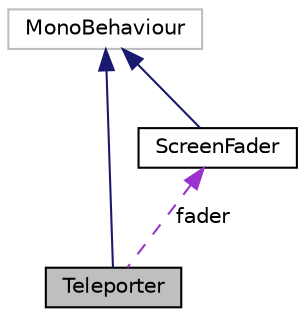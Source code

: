 digraph "Teleporter"
{
  edge [fontname="Helvetica",fontsize="10",labelfontname="Helvetica",labelfontsize="10"];
  node [fontname="Helvetica",fontsize="10",shape=record];
  Node1 [label="Teleporter",height=0.2,width=0.4,color="black", fillcolor="grey75", style="filled", fontcolor="black"];
  Node2 -> Node1 [dir="back",color="midnightblue",fontsize="10",style="solid",fontname="Helvetica"];
  Node2 [label="MonoBehaviour",height=0.2,width=0.4,color="grey75", fillcolor="white", style="filled"];
  Node3 -> Node1 [dir="back",color="darkorchid3",fontsize="10",style="dashed",label=" fader" ,fontname="Helvetica"];
  Node3 [label="ScreenFader",height=0.2,width=0.4,color="black", fillcolor="white", style="filled",URL="$class_screen_fader.html",tooltip="Developed by: Higor (hcmb) ScreenFader can be used for fading the screen in/out whenever needed..."];
  Node2 -> Node3 [dir="back",color="midnightblue",fontsize="10",style="solid",fontname="Helvetica"];
}
